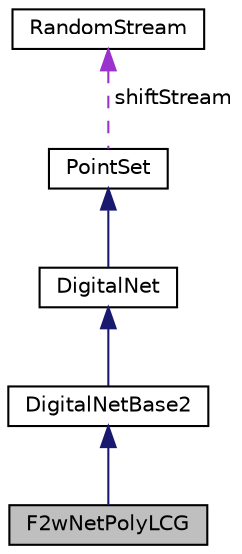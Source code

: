 digraph "F2wNetPolyLCG"
{
 // INTERACTIVE_SVG=YES
  bgcolor="transparent";
  edge [fontname="Helvetica",fontsize="10",labelfontname="Helvetica",labelfontsize="10"];
  node [fontname="Helvetica",fontsize="10",shape=record];
  Node4 [label="F2wNetPolyLCG",height=0.2,width=0.4,color="black", fillcolor="grey75", style="filled", fontcolor="black"];
  Node5 -> Node4 [dir="back",color="midnightblue",fontsize="10",style="solid",fontname="Helvetica"];
  Node5 [label="DigitalNetBase2",height=0.2,width=0.4,color="black",URL="$classumontreal_1_1ssj_1_1hups_1_1DigitalNetBase2.html",tooltip="A special case of DigitalNet for the base . "];
  Node6 -> Node5 [dir="back",color="midnightblue",fontsize="10",style="solid",fontname="Helvetica"];
  Node6 [label="DigitalNet",height=0.2,width=0.4,color="black",URL="$classumontreal_1_1ssj_1_1hups_1_1DigitalNet.html",tooltip="This class provides the basic structures for storing and manipulating linear digital nets in base ..."];
  Node7 -> Node6 [dir="back",color="midnightblue",fontsize="10",style="solid",fontname="Helvetica"];
  Node7 [label="PointSet",height=0.2,width=0.4,color="black",URL="$classumontreal_1_1ssj_1_1hups_1_1PointSet.html",tooltip="This abstract class defines the basic methods for accessing and manipulating point sets..."];
  Node8 -> Node7 [dir="back",color="darkorchid3",fontsize="10",style="dashed",label=" shiftStream" ,fontname="Helvetica"];
  Node8 [label="RandomStream",height=0.2,width=0.4,color="black",URL="$interfaceumontreal_1_1ssj_1_1rng_1_1RandomStream.html",tooltip="This interface defines the basic structures to handle multiple streams of uniform (pseudo)random numb..."];
}
